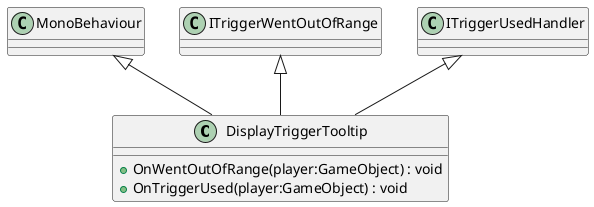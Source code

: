 @startuml
class DisplayTriggerTooltip {
    + OnWentOutOfRange(player:GameObject) : void
    + OnTriggerUsed(player:GameObject) : void
}
MonoBehaviour <|-- DisplayTriggerTooltip
ITriggerWentOutOfRange <|-- DisplayTriggerTooltip
ITriggerUsedHandler <|-- DisplayTriggerTooltip
@enduml
